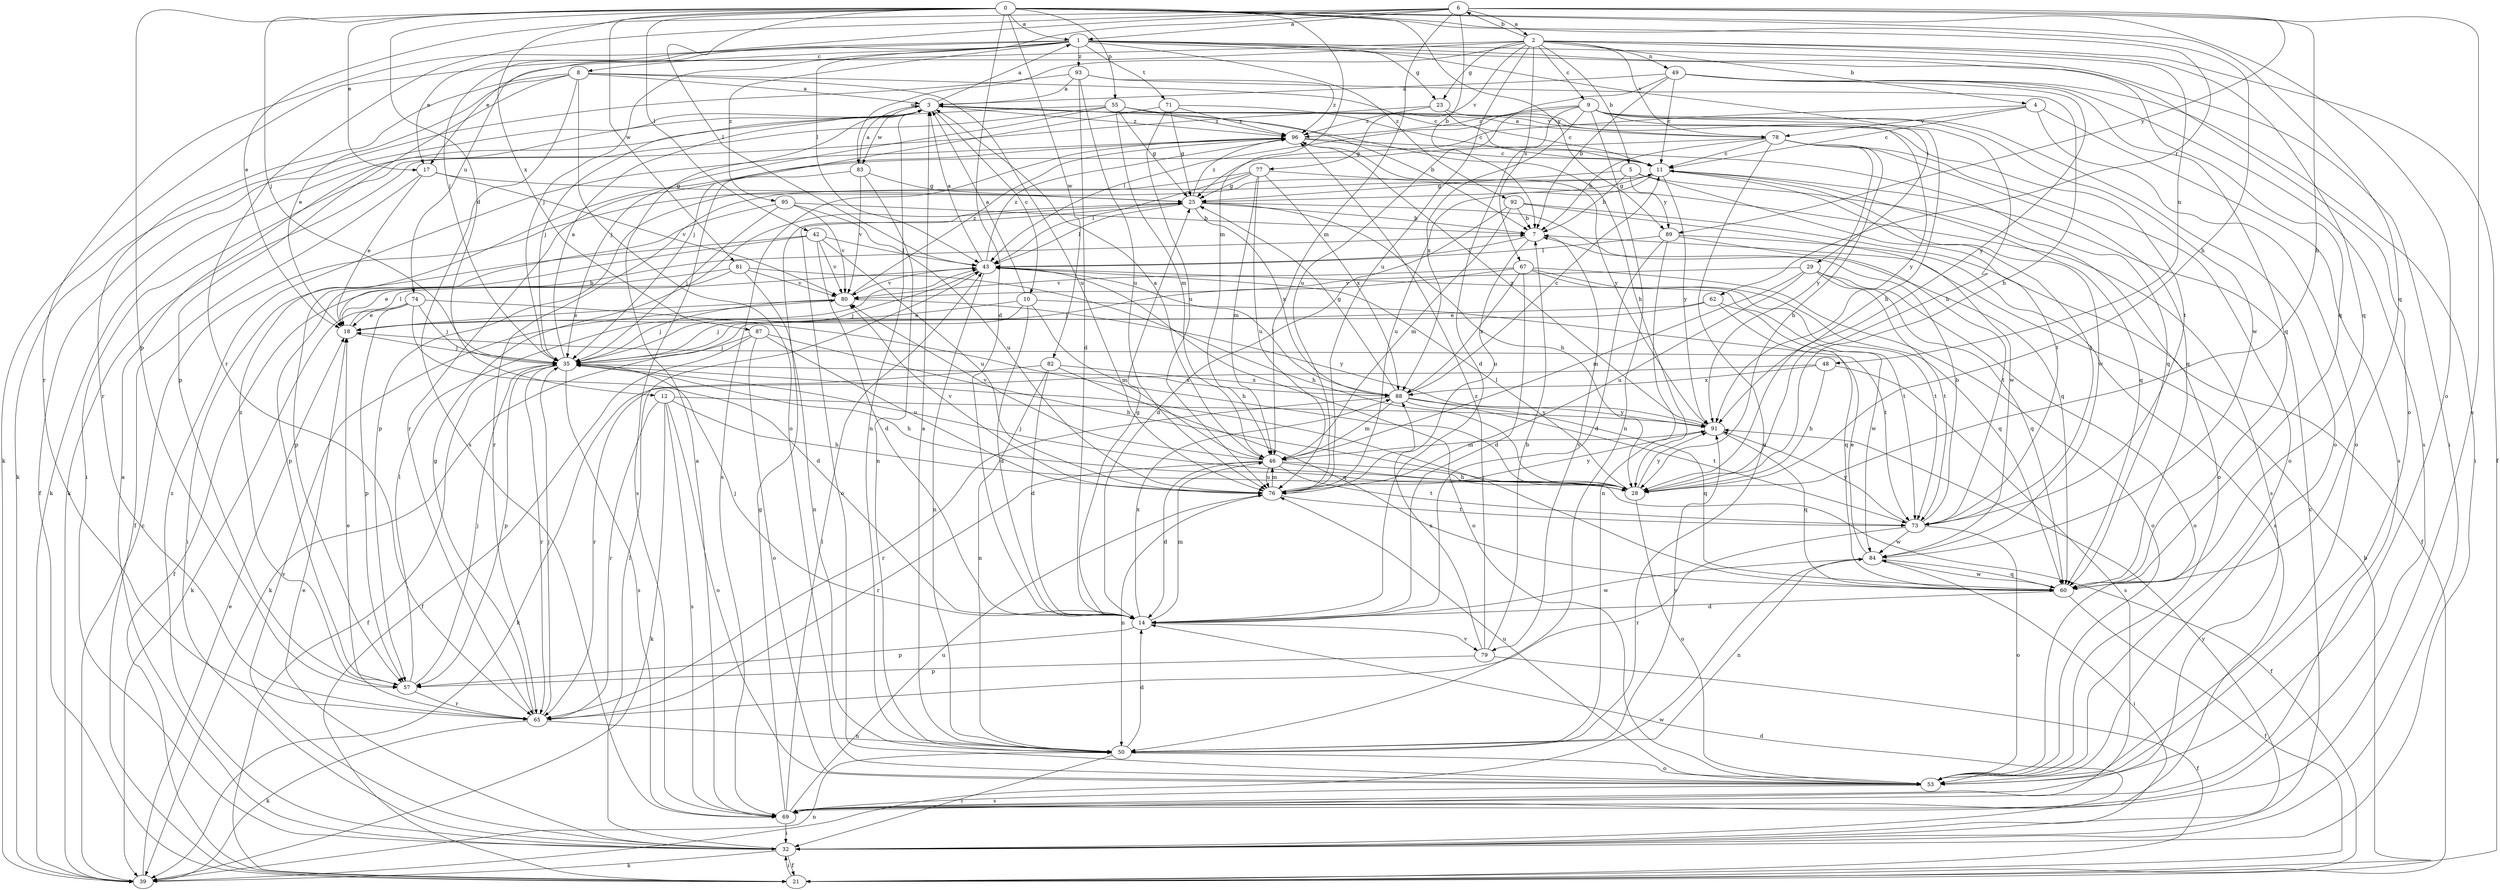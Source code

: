 strict digraph  {
0;
1;
2;
3;
4;
5;
6;
7;
8;
9;
10;
11;
12;
14;
17;
18;
21;
23;
25;
28;
29;
32;
35;
39;
42;
43;
46;
48;
49;
50;
53;
55;
57;
60;
62;
65;
67;
69;
71;
73;
74;
76;
77;
78;
79;
80;
81;
82;
83;
84;
87;
88;
89;
91;
92;
93;
95;
96;
0 -> 1  [label=a];
0 -> 12  [label=d];
0 -> 14  [label=d];
0 -> 17  [label=e];
0 -> 28  [label=h];
0 -> 35  [label=j];
0 -> 42  [label=l];
0 -> 43  [label=l];
0 -> 46  [label=m];
0 -> 53  [label=o];
0 -> 55  [label=p];
0 -> 57  [label=p];
0 -> 60  [label=q];
0 -> 62  [label=r];
0 -> 81  [label=w];
0 -> 82  [label=w];
0 -> 87  [label=x];
0 -> 89  [label=y];
1 -> 8  [label=c];
1 -> 17  [label=e];
1 -> 23  [label=g];
1 -> 29  [label=i];
1 -> 32  [label=i];
1 -> 35  [label=j];
1 -> 53  [label=o];
1 -> 60  [label=q];
1 -> 65  [label=r];
1 -> 71  [label=t];
1 -> 74  [label=u];
1 -> 92  [label=z];
1 -> 93  [label=z];
1 -> 95  [label=z];
2 -> 4  [label=b];
2 -> 5  [label=b];
2 -> 6  [label=b];
2 -> 9  [label=c];
2 -> 17  [label=e];
2 -> 21  [label=f];
2 -> 23  [label=g];
2 -> 39  [label=k];
2 -> 48  [label=n];
2 -> 49  [label=n];
2 -> 60  [label=q];
2 -> 67  [label=s];
2 -> 76  [label=u];
2 -> 77  [label=v];
2 -> 78  [label=v];
2 -> 83  [label=w];
3 -> 1  [label=a];
3 -> 10  [label=c];
3 -> 21  [label=f];
3 -> 28  [label=h];
3 -> 35  [label=j];
3 -> 50  [label=n];
3 -> 73  [label=t];
3 -> 78  [label=v];
3 -> 83  [label=w];
3 -> 96  [label=z];
4 -> 11  [label=c];
4 -> 25  [label=g];
4 -> 53  [label=o];
4 -> 69  [label=s];
4 -> 78  [label=v];
5 -> 7  [label=b];
5 -> 25  [label=g];
5 -> 53  [label=o];
5 -> 73  [label=t];
5 -> 89  [label=y];
6 -> 1  [label=a];
6 -> 2  [label=a];
6 -> 7  [label=b];
6 -> 18  [label=e];
6 -> 28  [label=h];
6 -> 35  [label=j];
6 -> 43  [label=l];
6 -> 46  [label=m];
6 -> 65  [label=r];
6 -> 69  [label=s];
6 -> 89  [label=y];
7 -> 43  [label=l];
7 -> 76  [label=u];
7 -> 79  [label=v];
8 -> 3  [label=a];
8 -> 11  [label=c];
8 -> 18  [label=e];
8 -> 53  [label=o];
8 -> 57  [label=p];
8 -> 65  [label=r];
8 -> 69  [label=s];
8 -> 76  [label=u];
9 -> 14  [label=d];
9 -> 28  [label=h];
9 -> 43  [label=l];
9 -> 50  [label=n];
9 -> 53  [label=o];
9 -> 84  [label=w];
9 -> 88  [label=x];
9 -> 91  [label=y];
9 -> 96  [label=z];
10 -> 3  [label=a];
10 -> 14  [label=d];
10 -> 18  [label=e];
10 -> 35  [label=j];
10 -> 46  [label=m];
10 -> 73  [label=t];
11 -> 25  [label=g];
11 -> 60  [label=q];
11 -> 65  [label=r];
11 -> 73  [label=t];
11 -> 76  [label=u];
11 -> 84  [label=w];
11 -> 91  [label=y];
12 -> 28  [label=h];
12 -> 39  [label=k];
12 -> 53  [label=o];
12 -> 65  [label=r];
12 -> 69  [label=s];
12 -> 91  [label=y];
14 -> 25  [label=g];
14 -> 35  [label=j];
14 -> 46  [label=m];
14 -> 57  [label=p];
14 -> 79  [label=v];
14 -> 84  [label=w];
14 -> 88  [label=x];
17 -> 18  [label=e];
17 -> 21  [label=f];
17 -> 25  [label=g];
17 -> 80  [label=v];
18 -> 7  [label=b];
18 -> 35  [label=j];
18 -> 43  [label=l];
21 -> 7  [label=b];
21 -> 32  [label=i];
23 -> 11  [label=c];
23 -> 28  [label=h];
23 -> 39  [label=k];
23 -> 96  [label=z];
25 -> 7  [label=b];
25 -> 28  [label=h];
25 -> 43  [label=l];
25 -> 53  [label=o];
25 -> 60  [label=q];
25 -> 88  [label=x];
25 -> 96  [label=z];
28 -> 35  [label=j];
28 -> 43  [label=l];
28 -> 53  [label=o];
28 -> 91  [label=y];
29 -> 46  [label=m];
29 -> 53  [label=o];
29 -> 60  [label=q];
29 -> 73  [label=t];
29 -> 76  [label=u];
29 -> 80  [label=v];
32 -> 3  [label=a];
32 -> 11  [label=c];
32 -> 14  [label=d];
32 -> 18  [label=e];
32 -> 21  [label=f];
32 -> 39  [label=k];
32 -> 43  [label=l];
32 -> 80  [label=v];
32 -> 91  [label=y];
32 -> 96  [label=z];
35 -> 3  [label=a];
35 -> 21  [label=f];
35 -> 28  [label=h];
35 -> 57  [label=p];
35 -> 65  [label=r];
35 -> 69  [label=s];
35 -> 88  [label=x];
39 -> 11  [label=c];
39 -> 18  [label=e];
39 -> 50  [label=n];
39 -> 84  [label=w];
42 -> 14  [label=d];
42 -> 32  [label=i];
42 -> 43  [label=l];
42 -> 57  [label=p];
42 -> 76  [label=u];
42 -> 80  [label=v];
43 -> 3  [label=a];
43 -> 35  [label=j];
43 -> 50  [label=n];
43 -> 53  [label=o];
43 -> 73  [label=t];
43 -> 80  [label=v];
43 -> 96  [label=z];
46 -> 3  [label=a];
46 -> 14  [label=d];
46 -> 21  [label=f];
46 -> 28  [label=h];
46 -> 65  [label=r];
46 -> 73  [label=t];
46 -> 76  [label=u];
46 -> 80  [label=v];
48 -> 28  [label=h];
48 -> 39  [label=k];
48 -> 69  [label=s];
48 -> 88  [label=x];
49 -> 3  [label=a];
49 -> 7  [label=b];
49 -> 11  [label=c];
49 -> 32  [label=i];
49 -> 60  [label=q];
49 -> 69  [label=s];
49 -> 76  [label=u];
49 -> 91  [label=y];
50 -> 3  [label=a];
50 -> 14  [label=d];
50 -> 32  [label=i];
50 -> 53  [label=o];
50 -> 91  [label=y];
53 -> 69  [label=s];
53 -> 76  [label=u];
55 -> 7  [label=b];
55 -> 25  [label=g];
55 -> 32  [label=i];
55 -> 35  [label=j];
55 -> 39  [label=k];
55 -> 46  [label=m];
55 -> 96  [label=z];
57 -> 35  [label=j];
57 -> 43  [label=l];
57 -> 65  [label=r];
57 -> 96  [label=z];
60 -> 14  [label=d];
60 -> 21  [label=f];
60 -> 35  [label=j];
60 -> 84  [label=w];
62 -> 18  [label=e];
62 -> 39  [label=k];
62 -> 60  [label=q];
62 -> 84  [label=w];
65 -> 18  [label=e];
65 -> 25  [label=g];
65 -> 35  [label=j];
65 -> 39  [label=k];
65 -> 50  [label=n];
67 -> 14  [label=d];
67 -> 35  [label=j];
67 -> 53  [label=o];
67 -> 60  [label=q];
67 -> 73  [label=t];
67 -> 80  [label=v];
67 -> 88  [label=x];
69 -> 3  [label=a];
69 -> 25  [label=g];
69 -> 32  [label=i];
69 -> 43  [label=l];
69 -> 76  [label=u];
71 -> 11  [label=c];
71 -> 25  [label=g];
71 -> 35  [label=j];
71 -> 76  [label=u];
71 -> 96  [label=z];
73 -> 7  [label=b];
73 -> 53  [label=o];
73 -> 65  [label=r];
73 -> 84  [label=w];
73 -> 91  [label=y];
74 -> 14  [label=d];
74 -> 18  [label=e];
74 -> 28  [label=h];
74 -> 35  [label=j];
74 -> 39  [label=k];
74 -> 57  [label=p];
76 -> 46  [label=m];
76 -> 50  [label=n];
76 -> 73  [label=t];
76 -> 80  [label=v];
76 -> 91  [label=y];
77 -> 25  [label=g];
77 -> 43  [label=l];
77 -> 46  [label=m];
77 -> 57  [label=p];
77 -> 69  [label=s];
77 -> 76  [label=u];
77 -> 88  [label=x];
78 -> 3  [label=a];
78 -> 7  [label=b];
78 -> 11  [label=c];
78 -> 28  [label=h];
78 -> 50  [label=n];
78 -> 53  [label=o];
78 -> 60  [label=q];
78 -> 65  [label=r];
78 -> 91  [label=y];
79 -> 7  [label=b];
79 -> 21  [label=f];
79 -> 57  [label=p];
79 -> 88  [label=x];
79 -> 96  [label=z];
80 -> 18  [label=e];
80 -> 35  [label=j];
80 -> 91  [label=y];
80 -> 96  [label=z];
81 -> 18  [label=e];
81 -> 21  [label=f];
81 -> 28  [label=h];
81 -> 50  [label=n];
81 -> 80  [label=v];
82 -> 14  [label=d];
82 -> 50  [label=n];
82 -> 60  [label=q];
82 -> 65  [label=r];
82 -> 88  [label=x];
83 -> 3  [label=a];
83 -> 25  [label=g];
83 -> 50  [label=n];
83 -> 69  [label=s];
83 -> 80  [label=v];
84 -> 18  [label=e];
84 -> 32  [label=i];
84 -> 50  [label=n];
84 -> 60  [label=q];
87 -> 21  [label=f];
87 -> 28  [label=h];
87 -> 35  [label=j];
87 -> 53  [label=o];
87 -> 76  [label=u];
88 -> 11  [label=c];
88 -> 25  [label=g];
88 -> 43  [label=l];
88 -> 46  [label=m];
88 -> 60  [label=q];
88 -> 65  [label=r];
88 -> 73  [label=t];
88 -> 91  [label=y];
89 -> 14  [label=d];
89 -> 43  [label=l];
89 -> 50  [label=n];
89 -> 69  [label=s];
89 -> 73  [label=t];
91 -> 46  [label=m];
91 -> 60  [label=q];
91 -> 96  [label=z];
92 -> 7  [label=b];
92 -> 14  [label=d];
92 -> 21  [label=f];
92 -> 46  [label=m];
92 -> 84  [label=w];
93 -> 3  [label=a];
93 -> 14  [label=d];
93 -> 28  [label=h];
93 -> 39  [label=k];
93 -> 76  [label=u];
93 -> 96  [label=z];
95 -> 7  [label=b];
95 -> 35  [label=j];
95 -> 57  [label=p];
95 -> 76  [label=u];
95 -> 80  [label=v];
96 -> 11  [label=c];
96 -> 60  [label=q];
96 -> 69  [label=s];
96 -> 91  [label=y];
}
